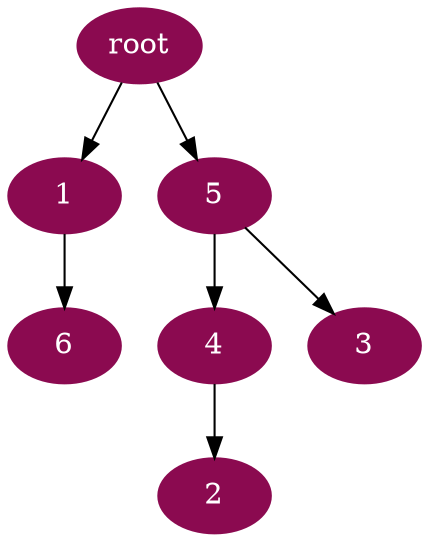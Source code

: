 digraph G {
node [color=deeppink4, style=filled, fontcolor=white];
"root" -> 1;
4 -> 2;
5 -> 3;
5 -> 4;
"root" -> 5;
1 -> 6;
}
